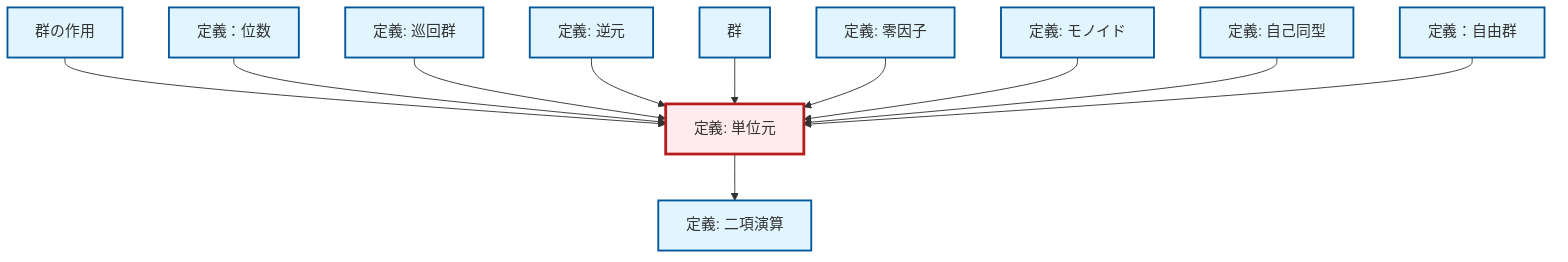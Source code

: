 graph TD
    classDef definition fill:#e1f5fe,stroke:#01579b,stroke-width:2px
    classDef theorem fill:#f3e5f5,stroke:#4a148c,stroke-width:2px
    classDef axiom fill:#fff3e0,stroke:#e65100,stroke-width:2px
    classDef example fill:#e8f5e9,stroke:#1b5e20,stroke-width:2px
    classDef current fill:#ffebee,stroke:#b71c1c,stroke-width:3px
    def-group["群"]:::definition
    def-identity-element["定義: 単位元"]:::definition
    def-binary-operation["定義: 二項演算"]:::definition
    def-free-group["定義：自由群"]:::definition
    def-automorphism["定義: 自己同型"]:::definition
    def-inverse-element["定義: 逆元"]:::definition
    def-zero-divisor["定義: 零因子"]:::definition
    def-group-action["群の作用"]:::definition
    def-monoid["定義: モノイド"]:::definition
    def-order["定義：位数"]:::definition
    def-cyclic-group["定義: 巡回群"]:::definition
    def-identity-element --> def-binary-operation
    def-group-action --> def-identity-element
    def-order --> def-identity-element
    def-cyclic-group --> def-identity-element
    def-inverse-element --> def-identity-element
    def-group --> def-identity-element
    def-zero-divisor --> def-identity-element
    def-monoid --> def-identity-element
    def-automorphism --> def-identity-element
    def-free-group --> def-identity-element
    class def-identity-element current